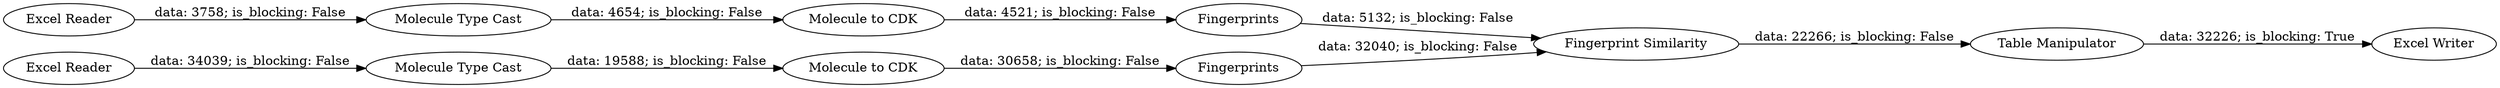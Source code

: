 digraph {
	"-596137680885997711_12" [label="Excel Reader"]
	"-596137680885997711_2" [label="Molecule Type Cast"]
	"-596137680885997711_16" [label="Excel Writer"]
	"-596137680885997711_9" [label=Fingerprints]
	"-596137680885997711_15" [label="Table Manipulator"]
	"-596137680885997711_14" [label="Molecule to CDK"]
	"-596137680885997711_1" [label="Excel Reader"]
	"-596137680885997711_13" [label="Molecule Type Cast"]
	"-596137680885997711_7" [label="Molecule to CDK"]
	"-596137680885997711_10" [label=Fingerprints]
	"-596137680885997711_11" [label="Fingerprint Similarity"]
	"-596137680885997711_10" -> "-596137680885997711_11" [label="data: 5132; is_blocking: False"]
	"-596137680885997711_9" -> "-596137680885997711_11" [label="data: 32040; is_blocking: False"]
	"-596137680885997711_14" -> "-596137680885997711_10" [label="data: 4521; is_blocking: False"]
	"-596137680885997711_2" -> "-596137680885997711_7" [label="data: 19588; is_blocking: False"]
	"-596137680885997711_11" -> "-596137680885997711_15" [label="data: 22266; is_blocking: False"]
	"-596137680885997711_12" -> "-596137680885997711_13" [label="data: 3758; is_blocking: False"]
	"-596137680885997711_7" -> "-596137680885997711_9" [label="data: 30658; is_blocking: False"]
	"-596137680885997711_15" -> "-596137680885997711_16" [label="data: 32226; is_blocking: True"]
	"-596137680885997711_1" -> "-596137680885997711_2" [label="data: 34039; is_blocking: False"]
	"-596137680885997711_13" -> "-596137680885997711_14" [label="data: 4654; is_blocking: False"]
	rankdir=LR
}
